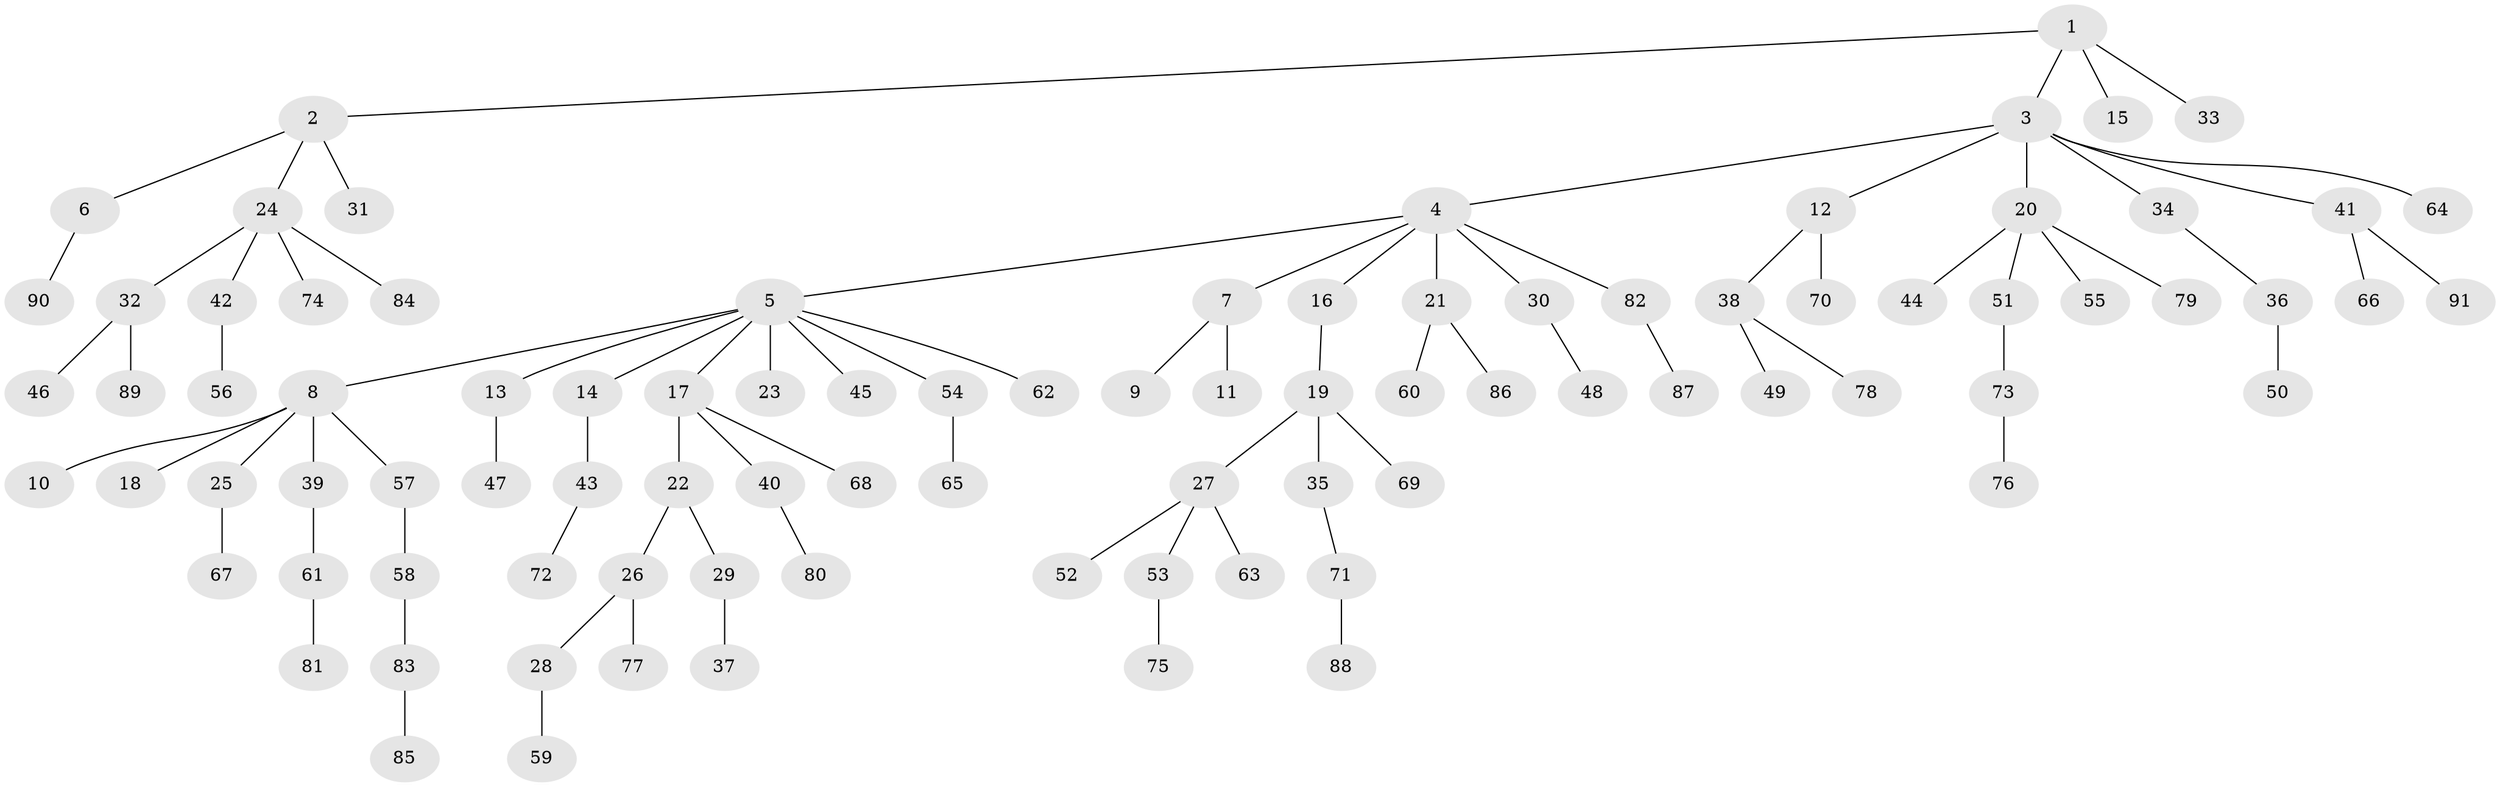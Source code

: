 // coarse degree distribution, {9: 0.037037037037037035, 4: 0.037037037037037035, 8: 0.037037037037037035, 2: 0.18518518518518517, 1: 0.6666666666666666, 3: 0.037037037037037035}
// Generated by graph-tools (version 1.1) at 2025/19/03/04/25 18:19:22]
// undirected, 91 vertices, 90 edges
graph export_dot {
graph [start="1"]
  node [color=gray90,style=filled];
  1;
  2;
  3;
  4;
  5;
  6;
  7;
  8;
  9;
  10;
  11;
  12;
  13;
  14;
  15;
  16;
  17;
  18;
  19;
  20;
  21;
  22;
  23;
  24;
  25;
  26;
  27;
  28;
  29;
  30;
  31;
  32;
  33;
  34;
  35;
  36;
  37;
  38;
  39;
  40;
  41;
  42;
  43;
  44;
  45;
  46;
  47;
  48;
  49;
  50;
  51;
  52;
  53;
  54;
  55;
  56;
  57;
  58;
  59;
  60;
  61;
  62;
  63;
  64;
  65;
  66;
  67;
  68;
  69;
  70;
  71;
  72;
  73;
  74;
  75;
  76;
  77;
  78;
  79;
  80;
  81;
  82;
  83;
  84;
  85;
  86;
  87;
  88;
  89;
  90;
  91;
  1 -- 2;
  1 -- 3;
  1 -- 15;
  1 -- 33;
  2 -- 6;
  2 -- 24;
  2 -- 31;
  3 -- 4;
  3 -- 12;
  3 -- 20;
  3 -- 34;
  3 -- 41;
  3 -- 64;
  4 -- 5;
  4 -- 7;
  4 -- 16;
  4 -- 21;
  4 -- 30;
  4 -- 82;
  5 -- 8;
  5 -- 13;
  5 -- 14;
  5 -- 17;
  5 -- 23;
  5 -- 45;
  5 -- 54;
  5 -- 62;
  6 -- 90;
  7 -- 9;
  7 -- 11;
  8 -- 10;
  8 -- 18;
  8 -- 25;
  8 -- 39;
  8 -- 57;
  12 -- 38;
  12 -- 70;
  13 -- 47;
  14 -- 43;
  16 -- 19;
  17 -- 22;
  17 -- 40;
  17 -- 68;
  19 -- 27;
  19 -- 35;
  19 -- 69;
  20 -- 44;
  20 -- 51;
  20 -- 55;
  20 -- 79;
  21 -- 60;
  21 -- 86;
  22 -- 26;
  22 -- 29;
  24 -- 32;
  24 -- 42;
  24 -- 74;
  24 -- 84;
  25 -- 67;
  26 -- 28;
  26 -- 77;
  27 -- 52;
  27 -- 53;
  27 -- 63;
  28 -- 59;
  29 -- 37;
  30 -- 48;
  32 -- 46;
  32 -- 89;
  34 -- 36;
  35 -- 71;
  36 -- 50;
  38 -- 49;
  38 -- 78;
  39 -- 61;
  40 -- 80;
  41 -- 66;
  41 -- 91;
  42 -- 56;
  43 -- 72;
  51 -- 73;
  53 -- 75;
  54 -- 65;
  57 -- 58;
  58 -- 83;
  61 -- 81;
  71 -- 88;
  73 -- 76;
  82 -- 87;
  83 -- 85;
}
